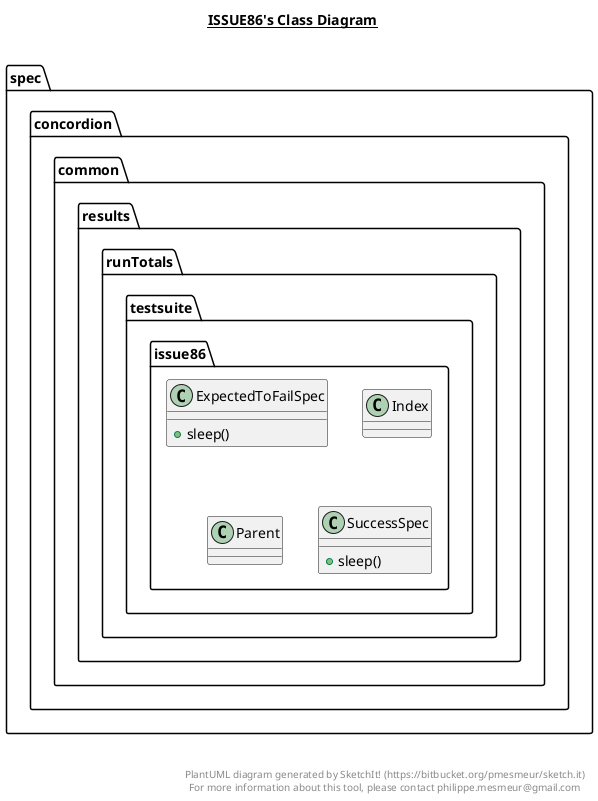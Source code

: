 @startuml

title __ISSUE86's Class Diagram__\n

  package spec.concordion.common.results.runTotals {
    package spec.concordion.common.results.runTotals.testsuite {
      package spec.concordion.common.results.runTotals.testsuite.issue86 {
        class ExpectedToFailSpec {
            + sleep()
        }
      }
    }
  }
  

  package spec.concordion.common.results.runTotals {
    package spec.concordion.common.results.runTotals.testsuite {
      package spec.concordion.common.results.runTotals.testsuite.issue86 {
        class Index {
        }
      }
    }
  }
  

  package spec.concordion.common.results.runTotals {
    package spec.concordion.common.results.runTotals.testsuite {
      package spec.concordion.common.results.runTotals.testsuite.issue86 {
        class Parent {
        }
      }
    }
  }
  

  package spec.concordion.common.results.runTotals {
    package spec.concordion.common.results.runTotals.testsuite {
      package spec.concordion.common.results.runTotals.testsuite.issue86 {
        class SuccessSpec {
            + sleep()
        }
      }
    }
  }
  



right footer


PlantUML diagram generated by SketchIt! (https://bitbucket.org/pmesmeur/sketch.it)
For more information about this tool, please contact philippe.mesmeur@gmail.com
endfooter

@enduml
